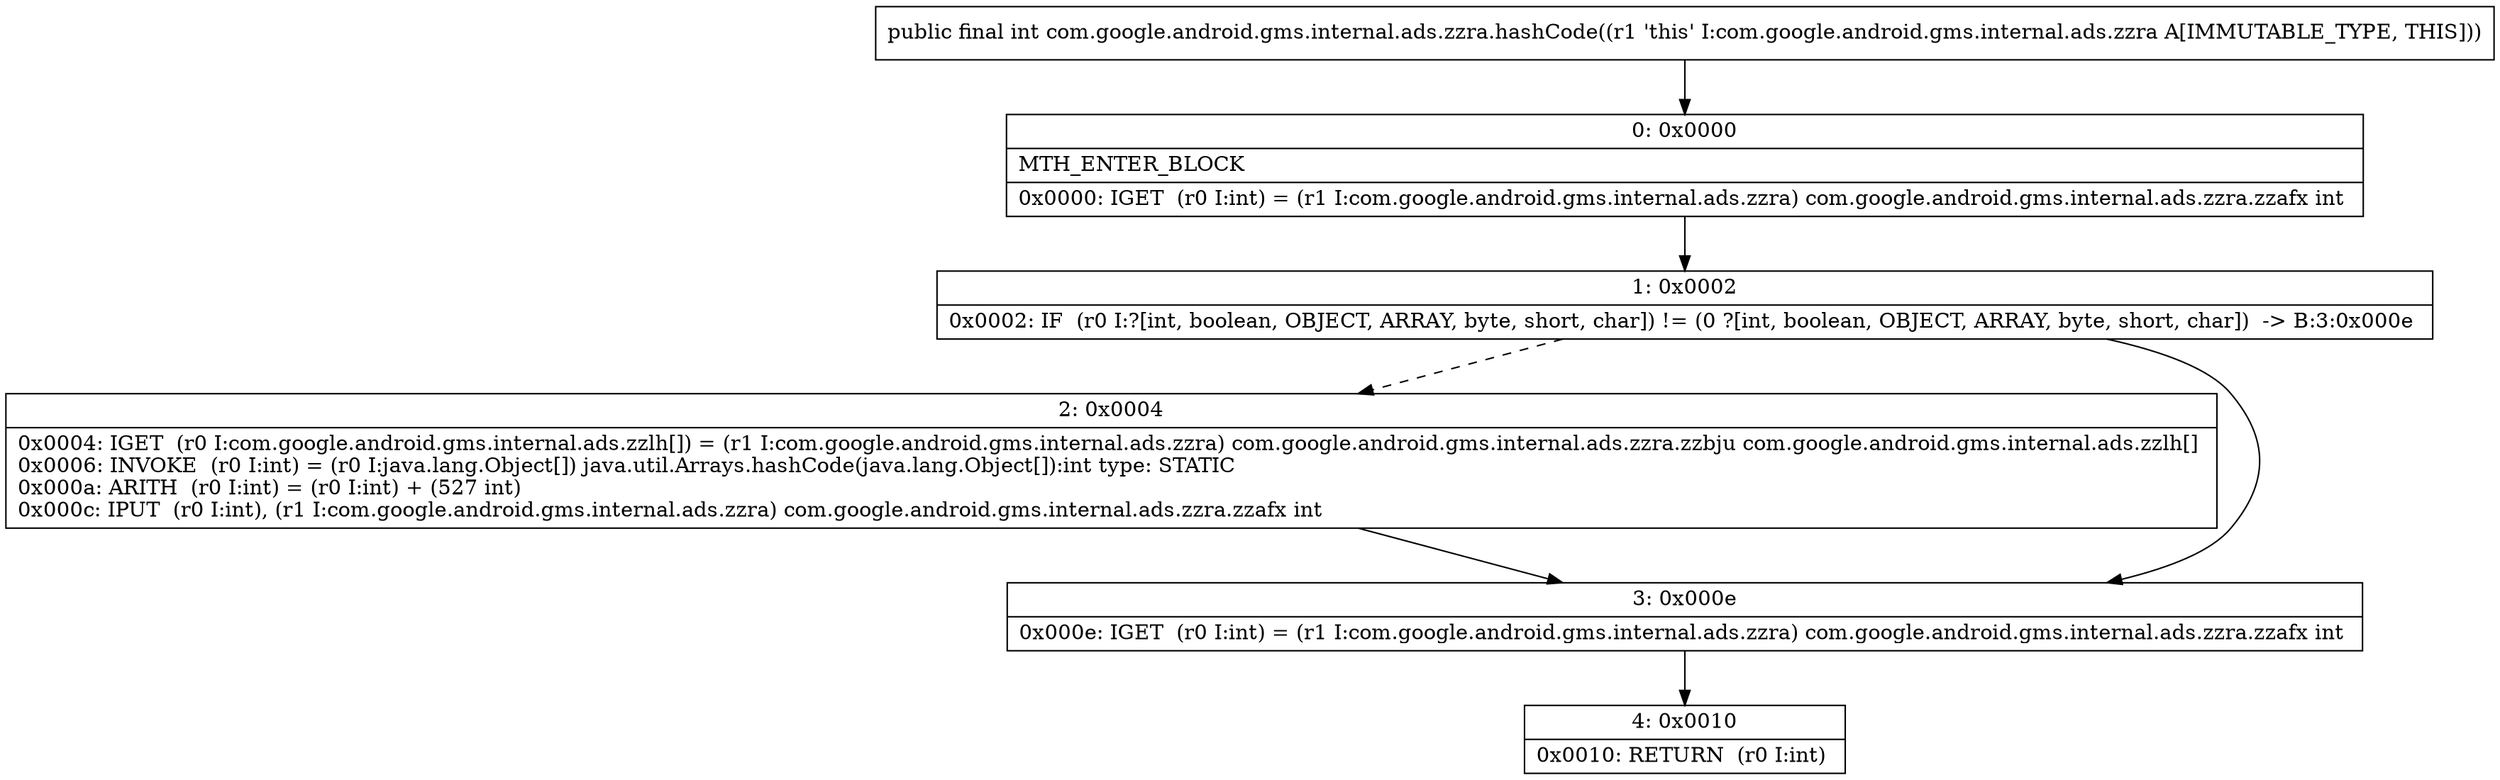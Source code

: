 digraph "CFG forcom.google.android.gms.internal.ads.zzra.hashCode()I" {
Node_0 [shape=record,label="{0\:\ 0x0000|MTH_ENTER_BLOCK\l|0x0000: IGET  (r0 I:int) = (r1 I:com.google.android.gms.internal.ads.zzra) com.google.android.gms.internal.ads.zzra.zzafx int \l}"];
Node_1 [shape=record,label="{1\:\ 0x0002|0x0002: IF  (r0 I:?[int, boolean, OBJECT, ARRAY, byte, short, char]) != (0 ?[int, boolean, OBJECT, ARRAY, byte, short, char])  \-\> B:3:0x000e \l}"];
Node_2 [shape=record,label="{2\:\ 0x0004|0x0004: IGET  (r0 I:com.google.android.gms.internal.ads.zzlh[]) = (r1 I:com.google.android.gms.internal.ads.zzra) com.google.android.gms.internal.ads.zzra.zzbju com.google.android.gms.internal.ads.zzlh[] \l0x0006: INVOKE  (r0 I:int) = (r0 I:java.lang.Object[]) java.util.Arrays.hashCode(java.lang.Object[]):int type: STATIC \l0x000a: ARITH  (r0 I:int) = (r0 I:int) + (527 int) \l0x000c: IPUT  (r0 I:int), (r1 I:com.google.android.gms.internal.ads.zzra) com.google.android.gms.internal.ads.zzra.zzafx int \l}"];
Node_3 [shape=record,label="{3\:\ 0x000e|0x000e: IGET  (r0 I:int) = (r1 I:com.google.android.gms.internal.ads.zzra) com.google.android.gms.internal.ads.zzra.zzafx int \l}"];
Node_4 [shape=record,label="{4\:\ 0x0010|0x0010: RETURN  (r0 I:int) \l}"];
MethodNode[shape=record,label="{public final int com.google.android.gms.internal.ads.zzra.hashCode((r1 'this' I:com.google.android.gms.internal.ads.zzra A[IMMUTABLE_TYPE, THIS])) }"];
MethodNode -> Node_0;
Node_0 -> Node_1;
Node_1 -> Node_2[style=dashed];
Node_1 -> Node_3;
Node_2 -> Node_3;
Node_3 -> Node_4;
}

